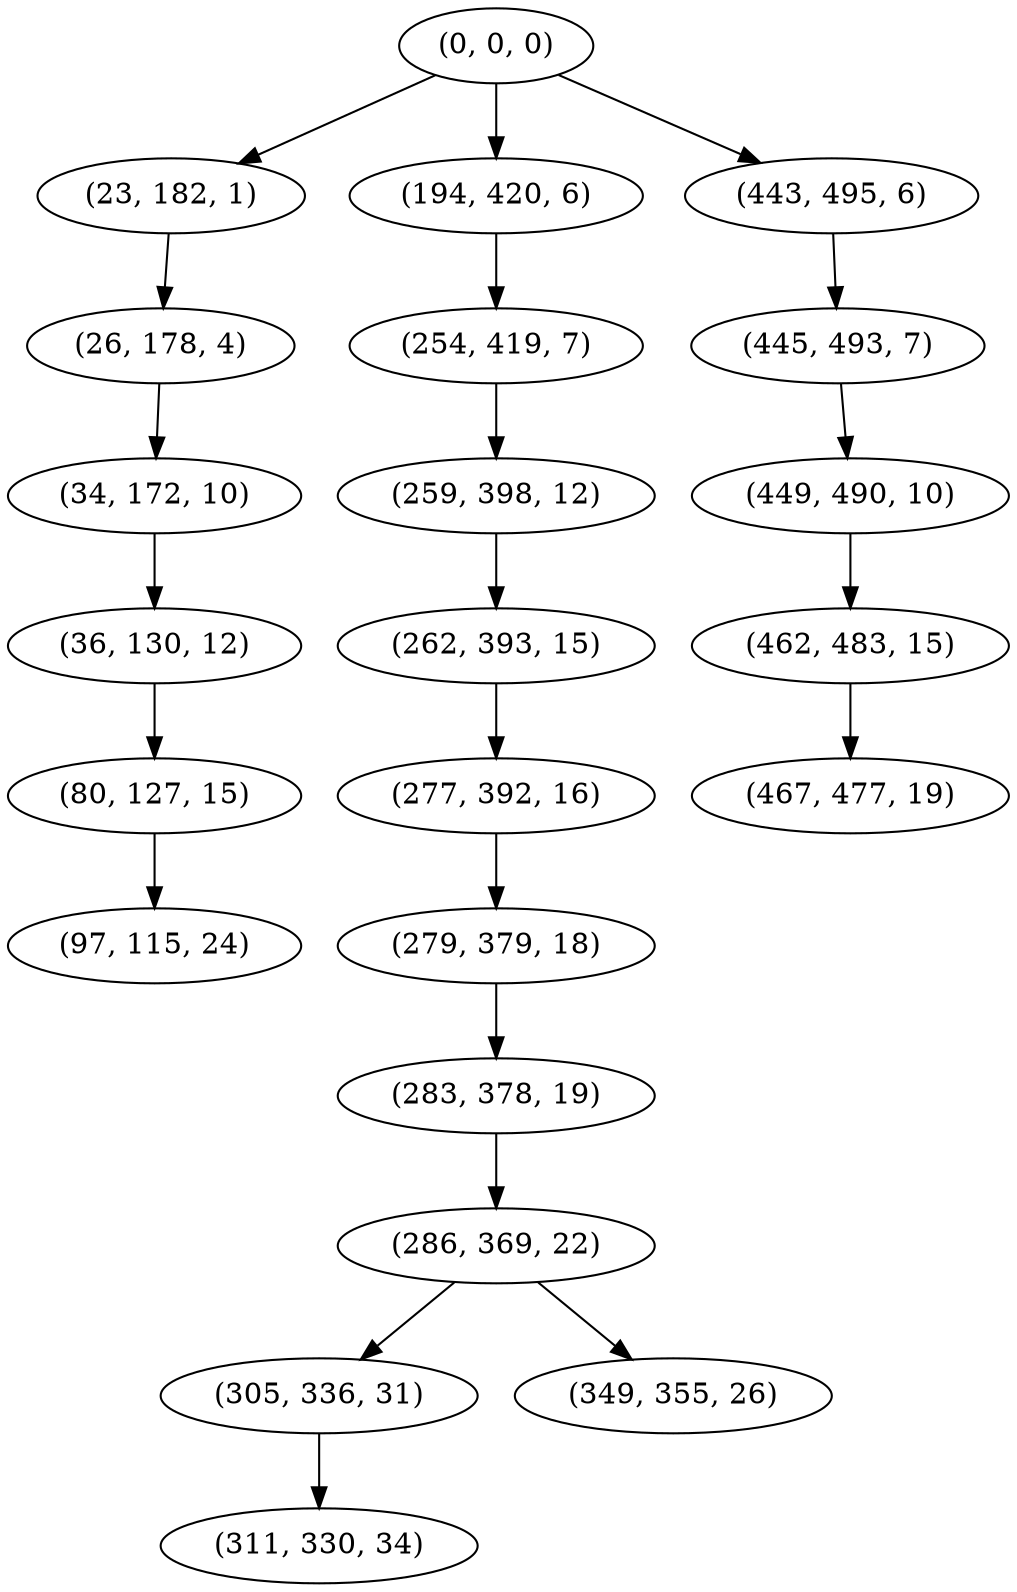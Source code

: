 digraph tree {
    "(0, 0, 0)";
    "(23, 182, 1)";
    "(26, 178, 4)";
    "(34, 172, 10)";
    "(36, 130, 12)";
    "(80, 127, 15)";
    "(97, 115, 24)";
    "(194, 420, 6)";
    "(254, 419, 7)";
    "(259, 398, 12)";
    "(262, 393, 15)";
    "(277, 392, 16)";
    "(279, 379, 18)";
    "(283, 378, 19)";
    "(286, 369, 22)";
    "(305, 336, 31)";
    "(311, 330, 34)";
    "(349, 355, 26)";
    "(443, 495, 6)";
    "(445, 493, 7)";
    "(449, 490, 10)";
    "(462, 483, 15)";
    "(467, 477, 19)";
    "(0, 0, 0)" -> "(23, 182, 1)";
    "(0, 0, 0)" -> "(194, 420, 6)";
    "(0, 0, 0)" -> "(443, 495, 6)";
    "(23, 182, 1)" -> "(26, 178, 4)";
    "(26, 178, 4)" -> "(34, 172, 10)";
    "(34, 172, 10)" -> "(36, 130, 12)";
    "(36, 130, 12)" -> "(80, 127, 15)";
    "(80, 127, 15)" -> "(97, 115, 24)";
    "(194, 420, 6)" -> "(254, 419, 7)";
    "(254, 419, 7)" -> "(259, 398, 12)";
    "(259, 398, 12)" -> "(262, 393, 15)";
    "(262, 393, 15)" -> "(277, 392, 16)";
    "(277, 392, 16)" -> "(279, 379, 18)";
    "(279, 379, 18)" -> "(283, 378, 19)";
    "(283, 378, 19)" -> "(286, 369, 22)";
    "(286, 369, 22)" -> "(305, 336, 31)";
    "(286, 369, 22)" -> "(349, 355, 26)";
    "(305, 336, 31)" -> "(311, 330, 34)";
    "(443, 495, 6)" -> "(445, 493, 7)";
    "(445, 493, 7)" -> "(449, 490, 10)";
    "(449, 490, 10)" -> "(462, 483, 15)";
    "(462, 483, 15)" -> "(467, 477, 19)";
}
